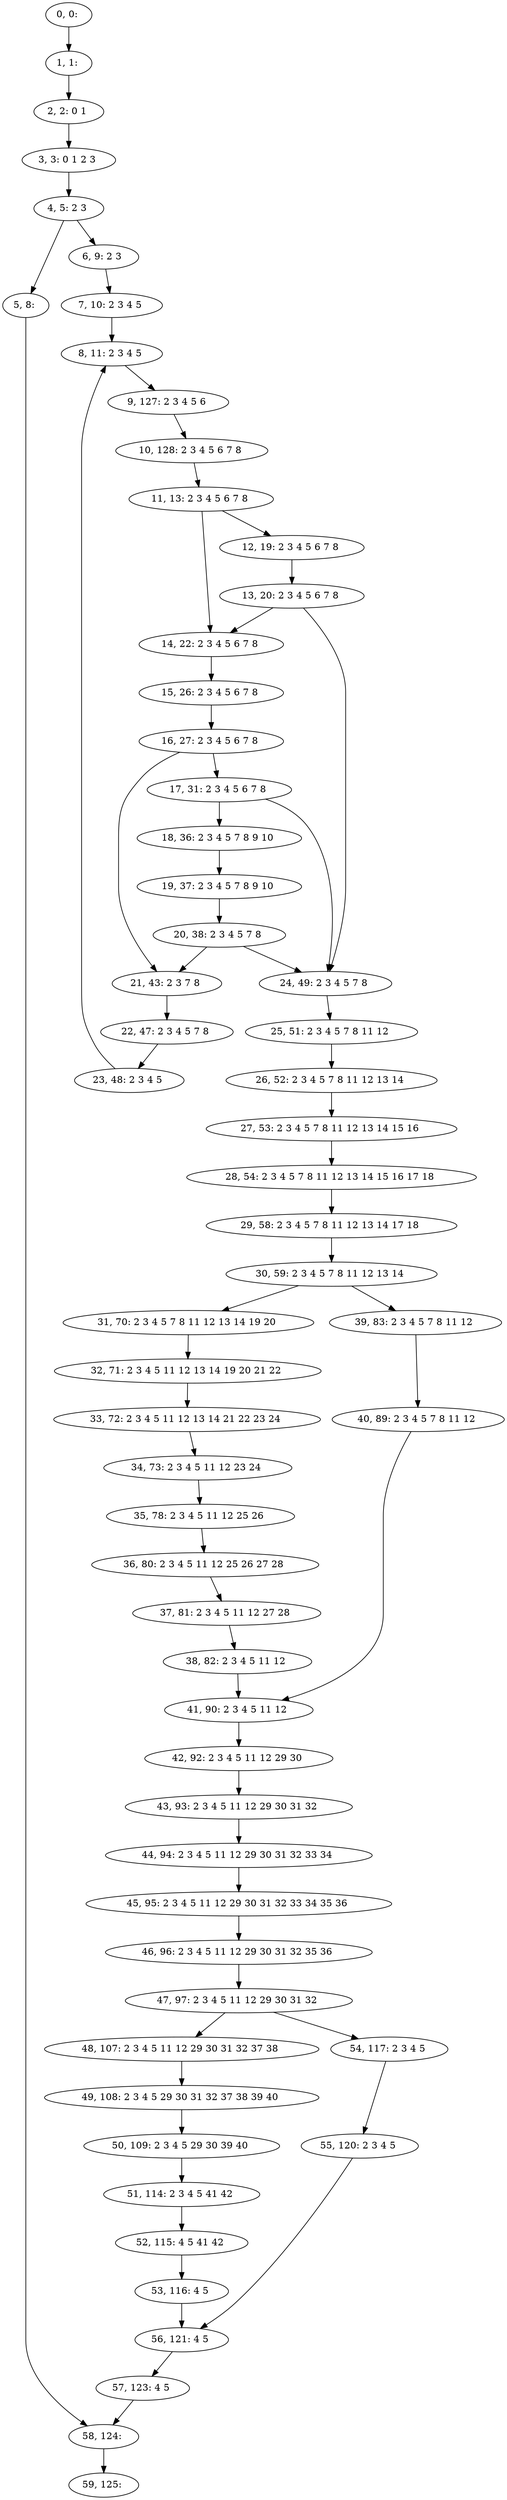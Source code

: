 digraph G {
0[label="0, 0: "];
1[label="1, 1: "];
2[label="2, 2: 0 1 "];
3[label="3, 3: 0 1 2 3 "];
4[label="4, 5: 2 3 "];
5[label="5, 8: "];
6[label="6, 9: 2 3 "];
7[label="7, 10: 2 3 4 5 "];
8[label="8, 11: 2 3 4 5 "];
9[label="9, 127: 2 3 4 5 6 "];
10[label="10, 128: 2 3 4 5 6 7 8 "];
11[label="11, 13: 2 3 4 5 6 7 8 "];
12[label="12, 19: 2 3 4 5 6 7 8 "];
13[label="13, 20: 2 3 4 5 6 7 8 "];
14[label="14, 22: 2 3 4 5 6 7 8 "];
15[label="15, 26: 2 3 4 5 6 7 8 "];
16[label="16, 27: 2 3 4 5 6 7 8 "];
17[label="17, 31: 2 3 4 5 6 7 8 "];
18[label="18, 36: 2 3 4 5 7 8 9 10 "];
19[label="19, 37: 2 3 4 5 7 8 9 10 "];
20[label="20, 38: 2 3 4 5 7 8 "];
21[label="21, 43: 2 3 7 8 "];
22[label="22, 47: 2 3 4 5 7 8 "];
23[label="23, 48: 2 3 4 5 "];
24[label="24, 49: 2 3 4 5 7 8 "];
25[label="25, 51: 2 3 4 5 7 8 11 12 "];
26[label="26, 52: 2 3 4 5 7 8 11 12 13 14 "];
27[label="27, 53: 2 3 4 5 7 8 11 12 13 14 15 16 "];
28[label="28, 54: 2 3 4 5 7 8 11 12 13 14 15 16 17 18 "];
29[label="29, 58: 2 3 4 5 7 8 11 12 13 14 17 18 "];
30[label="30, 59: 2 3 4 5 7 8 11 12 13 14 "];
31[label="31, 70: 2 3 4 5 7 8 11 12 13 14 19 20 "];
32[label="32, 71: 2 3 4 5 11 12 13 14 19 20 21 22 "];
33[label="33, 72: 2 3 4 5 11 12 13 14 21 22 23 24 "];
34[label="34, 73: 2 3 4 5 11 12 23 24 "];
35[label="35, 78: 2 3 4 5 11 12 25 26 "];
36[label="36, 80: 2 3 4 5 11 12 25 26 27 28 "];
37[label="37, 81: 2 3 4 5 11 12 27 28 "];
38[label="38, 82: 2 3 4 5 11 12 "];
39[label="39, 83: 2 3 4 5 7 8 11 12 "];
40[label="40, 89: 2 3 4 5 7 8 11 12 "];
41[label="41, 90: 2 3 4 5 11 12 "];
42[label="42, 92: 2 3 4 5 11 12 29 30 "];
43[label="43, 93: 2 3 4 5 11 12 29 30 31 32 "];
44[label="44, 94: 2 3 4 5 11 12 29 30 31 32 33 34 "];
45[label="45, 95: 2 3 4 5 11 12 29 30 31 32 33 34 35 36 "];
46[label="46, 96: 2 3 4 5 11 12 29 30 31 32 35 36 "];
47[label="47, 97: 2 3 4 5 11 12 29 30 31 32 "];
48[label="48, 107: 2 3 4 5 11 12 29 30 31 32 37 38 "];
49[label="49, 108: 2 3 4 5 29 30 31 32 37 38 39 40 "];
50[label="50, 109: 2 3 4 5 29 30 39 40 "];
51[label="51, 114: 2 3 4 5 41 42 "];
52[label="52, 115: 4 5 41 42 "];
53[label="53, 116: 4 5 "];
54[label="54, 117: 2 3 4 5 "];
55[label="55, 120: 2 3 4 5 "];
56[label="56, 121: 4 5 "];
57[label="57, 123: 4 5 "];
58[label="58, 124: "];
59[label="59, 125: "];
0->1 ;
1->2 ;
2->3 ;
3->4 ;
4->5 ;
4->6 ;
5->58 ;
6->7 ;
7->8 ;
8->9 ;
9->10 ;
10->11 ;
11->12 ;
11->14 ;
12->13 ;
13->14 ;
13->24 ;
14->15 ;
15->16 ;
16->17 ;
16->21 ;
17->18 ;
17->24 ;
18->19 ;
19->20 ;
20->21 ;
20->24 ;
21->22 ;
22->23 ;
23->8 ;
24->25 ;
25->26 ;
26->27 ;
27->28 ;
28->29 ;
29->30 ;
30->31 ;
30->39 ;
31->32 ;
32->33 ;
33->34 ;
34->35 ;
35->36 ;
36->37 ;
37->38 ;
38->41 ;
39->40 ;
40->41 ;
41->42 ;
42->43 ;
43->44 ;
44->45 ;
45->46 ;
46->47 ;
47->48 ;
47->54 ;
48->49 ;
49->50 ;
50->51 ;
51->52 ;
52->53 ;
53->56 ;
54->55 ;
55->56 ;
56->57 ;
57->58 ;
58->59 ;
}
